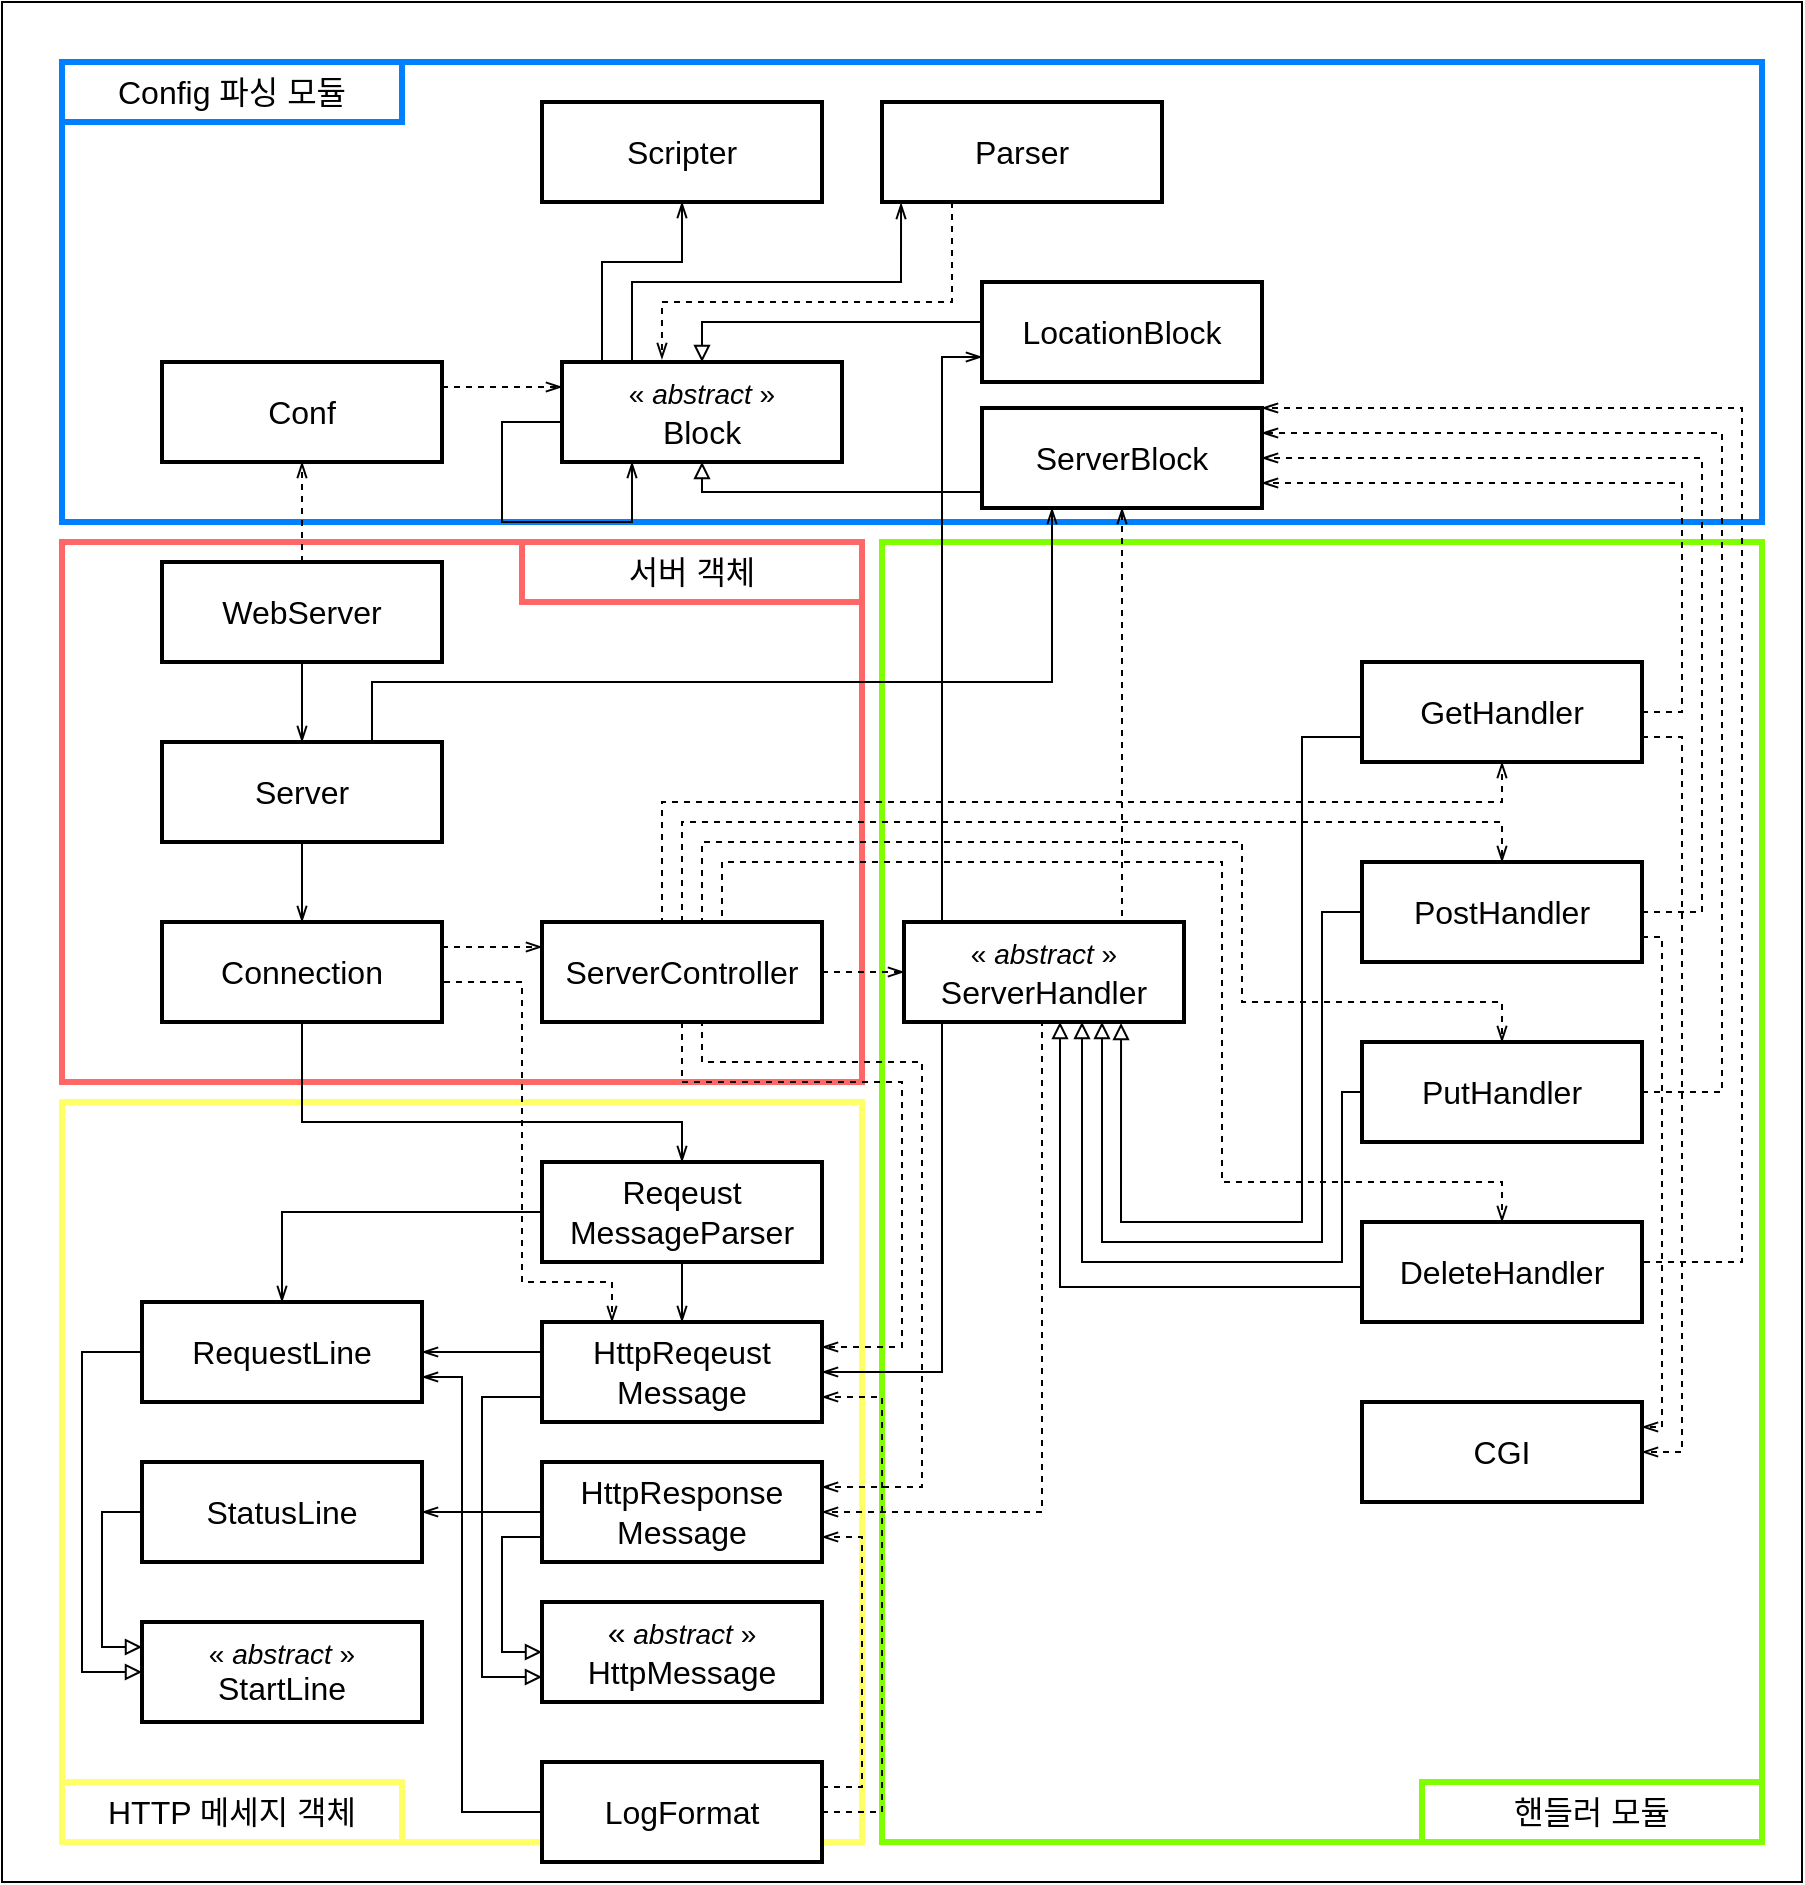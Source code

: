 <mxfile version="21.3.4" type="device" pages="4">
  <diagram id="e2as9ClUT68EDPKNA3-T" name="Server System">
    <mxGraphModel dx="2575" dy="1030" grid="1" gridSize="10" guides="1" tooltips="1" connect="1" arrows="1" fold="1" page="1" pageScale="1" pageWidth="850" pageHeight="1100" math="0" shadow="0">
      <root>
        <mxCell id="0" />
        <mxCell id="1" parent="0" />
        <mxCell id="RoWwDR9fTfVt-Aj3Rb6O-17" value="" style="rounded=0;whiteSpace=wrap;html=1;" parent="1" vertex="1">
          <mxGeometry x="-370" y="30" width="900" height="940" as="geometry" />
        </mxCell>
        <mxCell id="RoWwDR9fTfVt-Aj3Rb6O-10" value="" style="rounded=0;whiteSpace=wrap;html=1;strokeColor=#FF6666;strokeWidth=3;" parent="1" vertex="1">
          <mxGeometry x="-340" y="300" width="400" height="270" as="geometry" />
        </mxCell>
        <mxCell id="RoWwDR9fTfVt-Aj3Rb6O-9" value="" style="rounded=0;whiteSpace=wrap;html=1;strokeColor=#FFFF66;strokeWidth=3;" parent="1" vertex="1">
          <mxGeometry x="-340" y="580" width="400" height="370" as="geometry" />
        </mxCell>
        <mxCell id="RoWwDR9fTfVt-Aj3Rb6O-8" value="" style="rounded=0;whiteSpace=wrap;html=1;strokeColor=#80FF00;strokeWidth=3;" parent="1" vertex="1">
          <mxGeometry x="70" y="300" width="440" height="650" as="geometry" />
        </mxCell>
        <mxCell id="RoWwDR9fTfVt-Aj3Rb6O-6" value="" style="rounded=0;whiteSpace=wrap;html=1;strokeColor=#007FFF;strokeWidth=3;" parent="1" vertex="1">
          <mxGeometry x="-340" y="60" width="850" height="230" as="geometry" />
        </mxCell>
        <mxCell id="prihWgS0CbZSKoyoann2-59" style="edgeStyle=orthogonalEdgeStyle;rounded=0;orthogonalLoop=1;jettySize=auto;html=1;exitX=0.5;exitY=0;exitDx=0;exitDy=0;entryX=0.5;entryY=1;entryDx=0;entryDy=0;dashed=1;endArrow=openThin;endFill=0;" parent="1" source="lW4zWfnwse6MtHqTM9eg-1" target="lW4zWfnwse6MtHqTM9eg-3" edge="1">
          <mxGeometry relative="1" as="geometry">
            <Array as="points" />
          </mxGeometry>
        </mxCell>
        <mxCell id="prihWgS0CbZSKoyoann2-64" style="edgeStyle=orthogonalEdgeStyle;rounded=0;orthogonalLoop=1;jettySize=auto;html=1;exitX=0.5;exitY=1;exitDx=0;exitDy=0;entryX=0.5;entryY=0;entryDx=0;entryDy=0;endArrow=openThin;endFill=0;" parent="1" source="lW4zWfnwse6MtHqTM9eg-1" target="lW4zWfnwse6MtHqTM9eg-2" edge="1">
          <mxGeometry relative="1" as="geometry" />
        </mxCell>
        <mxCell id="lW4zWfnwse6MtHqTM9eg-1" value="WebServer" style="rounded=0;whiteSpace=wrap;html=1;strokeWidth=2;fontSize=16;" parent="1" vertex="1">
          <mxGeometry x="-290" y="310" width="140" height="50" as="geometry" />
        </mxCell>
        <mxCell id="lW4zWfnwse6MtHqTM9eg-19" style="edgeStyle=orthogonalEdgeStyle;rounded=0;orthogonalLoop=1;jettySize=auto;html=1;exitX=0.5;exitY=1;exitDx=0;exitDy=0;entryX=0.5;entryY=0;entryDx=0;entryDy=0;endArrow=openThin;endFill=0;strokeWidth=1;" parent="1" source="lW4zWfnwse6MtHqTM9eg-2" target="lW4zWfnwse6MtHqTM9eg-15" edge="1">
          <mxGeometry relative="1" as="geometry" />
        </mxCell>
        <mxCell id="prihWgS0CbZSKoyoann2-66" style="edgeStyle=orthogonalEdgeStyle;rounded=0;orthogonalLoop=1;jettySize=auto;html=1;exitX=0.75;exitY=0;exitDx=0;exitDy=0;entryX=0.25;entryY=1;entryDx=0;entryDy=0;endArrow=openThin;endFill=0;" parent="1" source="lW4zWfnwse6MtHqTM9eg-2" target="lW4zWfnwse6MtHqTM9eg-4" edge="1">
          <mxGeometry relative="1" as="geometry">
            <Array as="points">
              <mxPoint x="-185" y="370" />
              <mxPoint x="155" y="370" />
            </Array>
          </mxGeometry>
        </mxCell>
        <mxCell id="lW4zWfnwse6MtHqTM9eg-2" value="Server" style="rounded=0;whiteSpace=wrap;html=1;strokeWidth=2;fontSize=16;" parent="1" vertex="1">
          <mxGeometry x="-290" y="400" width="140" height="50" as="geometry" />
        </mxCell>
        <mxCell id="prihWgS0CbZSKoyoann2-102" style="edgeStyle=orthogonalEdgeStyle;rounded=0;orthogonalLoop=1;jettySize=auto;html=1;exitX=1;exitY=0.25;exitDx=0;exitDy=0;entryX=0;entryY=0.25;entryDx=0;entryDy=0;dashed=1;endArrow=openThin;endFill=0;" parent="1" source="lW4zWfnwse6MtHqTM9eg-3" target="lW4zWfnwse6MtHqTM9eg-5" edge="1">
          <mxGeometry relative="1" as="geometry" />
        </mxCell>
        <mxCell id="lW4zWfnwse6MtHqTM9eg-3" value="Conf" style="rounded=0;whiteSpace=wrap;html=1;strokeWidth=2;fontSize=16;" parent="1" vertex="1">
          <mxGeometry x="-290" y="210" width="140" height="50" as="geometry" />
        </mxCell>
        <mxCell id="prihWgS0CbZSKoyoann2-57" style="edgeStyle=orthogonalEdgeStyle;rounded=0;orthogonalLoop=1;jettySize=auto;html=1;exitX=0;exitY=0.5;exitDx=0;exitDy=0;entryX=0.5;entryY=1;entryDx=0;entryDy=0;endArrow=block;endFill=0;" parent="1" source="lW4zWfnwse6MtHqTM9eg-4" target="lW4zWfnwse6MtHqTM9eg-5" edge="1">
          <mxGeometry relative="1" as="geometry">
            <Array as="points">
              <mxPoint x="-20" y="275" />
            </Array>
          </mxGeometry>
        </mxCell>
        <mxCell id="lW4zWfnwse6MtHqTM9eg-4" value="ServerBlock" style="rounded=0;whiteSpace=wrap;html=1;strokeWidth=2;fontSize=16;" parent="1" vertex="1">
          <mxGeometry x="120" y="233" width="140" height="50" as="geometry" />
        </mxCell>
        <mxCell id="prihWgS0CbZSKoyoann2-62" style="edgeStyle=orthogonalEdgeStyle;rounded=0;orthogonalLoop=1;jettySize=auto;html=1;exitX=0;exitY=0;exitDx=0;exitDy=0;entryX=0.5;entryY=1;entryDx=0;entryDy=0;endArrow=openThin;endFill=0;" parent="1" source="lW4zWfnwse6MtHqTM9eg-5" target="lW4zWfnwse6MtHqTM9eg-8" edge="1">
          <mxGeometry relative="1" as="geometry">
            <Array as="points">
              <mxPoint x="-70" y="210" />
              <mxPoint x="-70" y="160" />
              <mxPoint x="-30" y="160" />
            </Array>
          </mxGeometry>
        </mxCell>
        <mxCell id="prihWgS0CbZSKoyoann2-63" style="edgeStyle=orthogonalEdgeStyle;rounded=0;orthogonalLoop=1;jettySize=auto;html=1;exitX=0.25;exitY=0;exitDx=0;exitDy=0;endArrow=openThin;endFill=0;entryX=0.068;entryY=1.01;entryDx=0;entryDy=0;entryPerimeter=0;" parent="1" source="lW4zWfnwse6MtHqTM9eg-5" target="lW4zWfnwse6MtHqTM9eg-6" edge="1">
          <mxGeometry relative="1" as="geometry">
            <mxPoint x="110" y="131" as="targetPoint" />
            <Array as="points">
              <mxPoint x="-55" y="170" />
              <mxPoint x="80" y="170" />
            </Array>
          </mxGeometry>
        </mxCell>
        <mxCell id="lW4zWfnwse6MtHqTM9eg-5" value="&lt;font style=&quot;border-color: var(--border-color); font-size: 14px;&quot;&gt;«&lt;i style=&quot;border-color: var(--border-color);&quot;&gt;&amp;nbsp;abstract&amp;nbsp;&lt;/i&gt;»&lt;/font&gt;&lt;br style=&quot;border-color: var(--border-color); font-size: 12px;&quot;&gt;Block" style="rounded=0;whiteSpace=wrap;html=1;strokeWidth=2;fontSize=16;" parent="1" vertex="1">
          <mxGeometry x="-90" y="210" width="140" height="50" as="geometry" />
        </mxCell>
        <mxCell id="prihWgS0CbZSKoyoann2-79" style="edgeStyle=orthogonalEdgeStyle;rounded=0;orthogonalLoop=1;jettySize=auto;html=1;exitX=0.25;exitY=1;exitDx=0;exitDy=0;entryX=0.357;entryY=-0.03;entryDx=0;entryDy=0;entryPerimeter=0;dashed=1;endArrow=openThin;endFill=0;" parent="1" source="lW4zWfnwse6MtHqTM9eg-6" target="lW4zWfnwse6MtHqTM9eg-5" edge="1">
          <mxGeometry relative="1" as="geometry">
            <Array as="points">
              <mxPoint x="105" y="180" />
              <mxPoint x="-40" y="180" />
            </Array>
          </mxGeometry>
        </mxCell>
        <mxCell id="lW4zWfnwse6MtHqTM9eg-6" value="Parser" style="rounded=0;whiteSpace=wrap;html=1;strokeWidth=2;fontSize=16;" parent="1" vertex="1">
          <mxGeometry x="70" y="80" width="140" height="50" as="geometry" />
        </mxCell>
        <mxCell id="prihWgS0CbZSKoyoann2-58" style="edgeStyle=orthogonalEdgeStyle;rounded=0;orthogonalLoop=1;jettySize=auto;html=1;exitX=0;exitY=0.5;exitDx=0;exitDy=0;entryX=0.5;entryY=0;entryDx=0;entryDy=0;endArrow=block;endFill=0;" parent="1" source="lW4zWfnwse6MtHqTM9eg-7" target="lW4zWfnwse6MtHqTM9eg-5" edge="1">
          <mxGeometry relative="1" as="geometry">
            <Array as="points">
              <mxPoint x="150" y="190" />
              <mxPoint x="20" y="190" />
            </Array>
          </mxGeometry>
        </mxCell>
        <mxCell id="lW4zWfnwse6MtHqTM9eg-7" value="LocationBlock" style="rounded=0;whiteSpace=wrap;html=1;strokeWidth=2;fontSize=16;" parent="1" vertex="1">
          <mxGeometry x="120" y="170" width="140" height="50" as="geometry" />
        </mxCell>
        <mxCell id="lW4zWfnwse6MtHqTM9eg-8" value="Scripter" style="rounded=0;whiteSpace=wrap;html=1;strokeWidth=2;fontSize=16;" parent="1" vertex="1">
          <mxGeometry x="-100" y="80" width="140" height="50" as="geometry" />
        </mxCell>
        <mxCell id="prihWgS0CbZSKoyoann2-32" style="edgeStyle=orthogonalEdgeStyle;rounded=0;orthogonalLoop=1;jettySize=auto;html=1;exitX=0;exitY=0.75;exitDx=0;exitDy=0;entryX=1;entryY=0.5;entryDx=0;entryDy=0;endArrow=openThin;endFill=0;" parent="1" source="lW4zWfnwse6MtHqTM9eg-9" target="lW4zWfnwse6MtHqTM9eg-25" edge="1">
          <mxGeometry relative="1" as="geometry">
            <Array as="points">
              <mxPoint x="100" y="528" />
              <mxPoint x="100" y="715" />
            </Array>
          </mxGeometry>
        </mxCell>
        <mxCell id="prihWgS0CbZSKoyoann2-33" style="edgeStyle=orthogonalEdgeStyle;rounded=0;orthogonalLoop=1;jettySize=auto;html=1;exitX=0.5;exitY=1;exitDx=0;exitDy=0;entryX=1;entryY=0.5;entryDx=0;entryDy=0;dashed=1;endArrow=openThin;endFill=0;" parent="1" source="lW4zWfnwse6MtHqTM9eg-9" target="lW4zWfnwse6MtHqTM9eg-26" edge="1">
          <mxGeometry relative="1" as="geometry">
            <Array as="points">
              <mxPoint x="150" y="540" />
              <mxPoint x="150" y="785" />
            </Array>
          </mxGeometry>
        </mxCell>
        <mxCell id="prihWgS0CbZSKoyoann2-80" style="edgeStyle=orthogonalEdgeStyle;rounded=0;orthogonalLoop=1;jettySize=auto;html=1;exitX=0.5;exitY=0;exitDx=0;exitDy=0;entryX=0.5;entryY=1;entryDx=0;entryDy=0;endArrow=openThin;endFill=0;dashed=1;" parent="1" source="lW4zWfnwse6MtHqTM9eg-9" target="lW4zWfnwse6MtHqTM9eg-4" edge="1">
          <mxGeometry relative="1" as="geometry">
            <Array as="points">
              <mxPoint x="190" y="370" />
              <mxPoint x="190" y="370" />
            </Array>
          </mxGeometry>
        </mxCell>
        <mxCell id="prihWgS0CbZSKoyoann2-81" style="edgeStyle=orthogonalEdgeStyle;rounded=0;orthogonalLoop=1;jettySize=auto;html=1;exitX=0;exitY=0.25;exitDx=0;exitDy=0;entryX=0;entryY=0.75;entryDx=0;entryDy=0;endArrow=openThin;endFill=0;" parent="1" source="lW4zWfnwse6MtHqTM9eg-9" target="lW4zWfnwse6MtHqTM9eg-7" edge="1">
          <mxGeometry relative="1" as="geometry">
            <Array as="points">
              <mxPoint x="100" y="503" />
              <mxPoint x="100" y="208" />
            </Array>
          </mxGeometry>
        </mxCell>
        <mxCell id="lW4zWfnwse6MtHqTM9eg-9" value="&lt;font style=&quot;border-color: var(--border-color); font-size: 14px;&quot;&gt;«&lt;i style=&quot;border-color: var(--border-color);&quot;&gt;&amp;nbsp;abstract&amp;nbsp;&lt;/i&gt;»&lt;/font&gt;&lt;br style=&quot;border-color: var(--border-color); font-size: 12px;&quot;&gt;&lt;font style=&quot;border-color: var(--border-color);&quot;&gt;ServerHandler&lt;/font&gt;" style="rounded=0;whiteSpace=wrap;html=1;strokeWidth=2;fontSize=16;" parent="1" vertex="1">
          <mxGeometry x="81" y="490" width="140" height="50" as="geometry" />
        </mxCell>
        <mxCell id="prihWgS0CbZSKoyoann2-74" style="edgeStyle=orthogonalEdgeStyle;rounded=0;orthogonalLoop=1;jettySize=auto;html=1;exitX=1;exitY=0.5;exitDx=0;exitDy=0;entryX=1;entryY=0.75;entryDx=0;entryDy=0;dashed=1;endArrow=openThin;endFill=0;" parent="1" source="lW4zWfnwse6MtHqTM9eg-10" target="lW4zWfnwse6MtHqTM9eg-4" edge="1">
          <mxGeometry relative="1" as="geometry">
            <mxPoint x="370" y="340" as="targetPoint" />
            <Array as="points">
              <mxPoint x="470" y="385" />
              <mxPoint x="470" y="271" />
            </Array>
          </mxGeometry>
        </mxCell>
        <mxCell id="prihWgS0CbZSKoyoann2-83" style="edgeStyle=orthogonalEdgeStyle;rounded=0;orthogonalLoop=1;jettySize=auto;html=1;exitX=0;exitY=0.75;exitDx=0;exitDy=0;entryX=0.618;entryY=1.01;entryDx=0;entryDy=0;endArrow=block;endFill=0;entryPerimeter=0;" parent="1" source="lW4zWfnwse6MtHqTM9eg-10" edge="1">
          <mxGeometry relative="1" as="geometry">
            <mxPoint x="293" y="385" as="sourcePoint" />
            <mxPoint x="189.52" y="540.5" as="targetPoint" />
            <Array as="points">
              <mxPoint x="280" y="398" />
              <mxPoint x="280" y="640" />
              <mxPoint x="190" y="640" />
            </Array>
          </mxGeometry>
        </mxCell>
        <mxCell id="prihWgS0CbZSKoyoann2-106" style="edgeStyle=orthogonalEdgeStyle;rounded=0;orthogonalLoop=1;jettySize=auto;html=1;exitX=1;exitY=0.75;exitDx=0;exitDy=0;entryX=1;entryY=0.5;entryDx=0;entryDy=0;dashed=1;endArrow=openThin;endFill=0;" parent="1" source="lW4zWfnwse6MtHqTM9eg-10" target="prihWgS0CbZSKoyoann2-103" edge="1">
          <mxGeometry relative="1" as="geometry" />
        </mxCell>
        <mxCell id="lW4zWfnwse6MtHqTM9eg-10" value="GetHandler" style="rounded=0;whiteSpace=wrap;html=1;strokeWidth=2;fontSize=16;" parent="1" vertex="1">
          <mxGeometry x="310" y="360" width="140" height="50" as="geometry" />
        </mxCell>
        <mxCell id="prihWgS0CbZSKoyoann2-75" style="edgeStyle=orthogonalEdgeStyle;rounded=0;orthogonalLoop=1;jettySize=auto;html=1;exitX=1;exitY=0.5;exitDx=0;exitDy=0;entryX=1;entryY=0.5;entryDx=0;entryDy=0;dashed=1;endArrow=openThin;endFill=0;" parent="1" source="lW4zWfnwse6MtHqTM9eg-11" target="lW4zWfnwse6MtHqTM9eg-4" edge="1">
          <mxGeometry relative="1" as="geometry">
            <mxPoint x="340" y="340" as="targetPoint" />
            <Array as="points">
              <mxPoint x="480" y="485" />
              <mxPoint x="480" y="258" />
            </Array>
          </mxGeometry>
        </mxCell>
        <mxCell id="prihWgS0CbZSKoyoann2-84" style="edgeStyle=orthogonalEdgeStyle;rounded=0;orthogonalLoop=1;jettySize=auto;html=1;exitX=0;exitY=0.5;exitDx=0;exitDy=0;entryX=0.5;entryY=1;entryDx=0;entryDy=0;endArrow=block;endFill=0;" parent="1" source="lW4zWfnwse6MtHqTM9eg-11" edge="1">
          <mxGeometry relative="1" as="geometry">
            <mxPoint x="300" y="485" as="sourcePoint" />
            <mxPoint x="180" y="540" as="targetPoint" />
            <Array as="points">
              <mxPoint x="290" y="485" />
              <mxPoint x="290" y="650" />
              <mxPoint x="180" y="650" />
            </Array>
          </mxGeometry>
        </mxCell>
        <mxCell id="prihWgS0CbZSKoyoann2-104" style="edgeStyle=orthogonalEdgeStyle;rounded=0;orthogonalLoop=1;jettySize=auto;html=1;exitX=1;exitY=0.75;exitDx=0;exitDy=0;entryX=1;entryY=0.25;entryDx=0;entryDy=0;dashed=1;endArrow=openThin;endFill=0;" parent="1" source="lW4zWfnwse6MtHqTM9eg-11" target="prihWgS0CbZSKoyoann2-103" edge="1">
          <mxGeometry relative="1" as="geometry">
            <Array as="points">
              <mxPoint x="460" y="498" />
              <mxPoint x="460" y="743" />
            </Array>
          </mxGeometry>
        </mxCell>
        <mxCell id="lW4zWfnwse6MtHqTM9eg-11" value="PostHandler" style="rounded=0;whiteSpace=wrap;html=1;strokeWidth=2;fontSize=16;" parent="1" vertex="1">
          <mxGeometry x="310" y="460" width="140" height="50" as="geometry" />
        </mxCell>
        <mxCell id="prihWgS0CbZSKoyoann2-76" style="edgeStyle=orthogonalEdgeStyle;rounded=0;orthogonalLoop=1;jettySize=auto;html=1;exitX=1;exitY=0.5;exitDx=0;exitDy=0;entryX=1;entryY=0.25;entryDx=0;entryDy=0;dashed=1;endArrow=openThin;endFill=0;" parent="1" source="lW4zWfnwse6MtHqTM9eg-12" target="lW4zWfnwse6MtHqTM9eg-4" edge="1">
          <mxGeometry relative="1" as="geometry">
            <Array as="points">
              <mxPoint x="490" y="575" />
              <mxPoint x="490" y="246" />
            </Array>
          </mxGeometry>
        </mxCell>
        <mxCell id="prihWgS0CbZSKoyoann2-85" style="edgeStyle=orthogonalEdgeStyle;rounded=0;orthogonalLoop=1;jettySize=auto;html=1;exitX=0;exitY=0.5;exitDx=0;exitDy=0;endArrow=block;endFill=0;" parent="1" source="lW4zWfnwse6MtHqTM9eg-12" edge="1">
          <mxGeometry relative="1" as="geometry">
            <mxPoint x="170" y="540" as="targetPoint" />
            <Array as="points">
              <mxPoint x="300" y="575" />
              <mxPoint x="300" y="660" />
              <mxPoint x="170" y="660" />
            </Array>
          </mxGeometry>
        </mxCell>
        <mxCell id="lW4zWfnwse6MtHqTM9eg-12" value="PutHandler" style="rounded=0;whiteSpace=wrap;html=1;strokeWidth=2;fontSize=16;" parent="1" vertex="1">
          <mxGeometry x="310" y="550" width="140" height="50" as="geometry" />
        </mxCell>
        <mxCell id="prihWgS0CbZSKoyoann2-77" style="edgeStyle=orthogonalEdgeStyle;rounded=0;orthogonalLoop=1;jettySize=auto;html=1;exitX=1;exitY=0.5;exitDx=0;exitDy=0;entryX=1;entryY=0;entryDx=0;entryDy=0;dashed=1;endArrow=openThin;endFill=0;" parent="1" source="lW4zWfnwse6MtHqTM9eg-13" target="lW4zWfnwse6MtHqTM9eg-4" edge="1">
          <mxGeometry relative="1" as="geometry">
            <Array as="points">
              <mxPoint x="450" y="660" />
              <mxPoint x="500" y="660" />
              <mxPoint x="500" y="233" />
            </Array>
          </mxGeometry>
        </mxCell>
        <mxCell id="prihWgS0CbZSKoyoann2-86" style="edgeStyle=orthogonalEdgeStyle;rounded=0;orthogonalLoop=1;jettySize=auto;html=1;exitX=0;exitY=0.75;exitDx=0;exitDy=0;entryX=0.25;entryY=1;entryDx=0;entryDy=0;endArrow=block;endFill=0;" parent="1" edge="1">
          <mxGeometry relative="1" as="geometry">
            <mxPoint x="314" y="672.5" as="sourcePoint" />
            <mxPoint x="159" y="540" as="targetPoint" />
            <Array as="points">
              <mxPoint x="159" y="673" />
            </Array>
          </mxGeometry>
        </mxCell>
        <mxCell id="lW4zWfnwse6MtHqTM9eg-13" value="DeleteHandler" style="rounded=0;whiteSpace=wrap;html=1;strokeWidth=2;fontSize=16;" parent="1" vertex="1">
          <mxGeometry x="310" y="640" width="140" height="50" as="geometry" />
        </mxCell>
        <mxCell id="prihWgS0CbZSKoyoann2-18" style="edgeStyle=orthogonalEdgeStyle;rounded=0;orthogonalLoop=1;jettySize=auto;html=1;exitX=0.5;exitY=1;exitDx=0;exitDy=0;entryX=1;entryY=0.25;entryDx=0;entryDy=0;dashed=1;endArrow=openThin;endFill=0;" parent="1" source="lW4zWfnwse6MtHqTM9eg-14" target="lW4zWfnwse6MtHqTM9eg-25" edge="1">
          <mxGeometry relative="1" as="geometry">
            <Array as="points">
              <mxPoint x="-30" y="570" />
              <mxPoint x="80" y="570" />
              <mxPoint x="80" y="703" />
            </Array>
          </mxGeometry>
        </mxCell>
        <mxCell id="prihWgS0CbZSKoyoann2-19" style="edgeStyle=orthogonalEdgeStyle;rounded=0;orthogonalLoop=1;jettySize=auto;html=1;exitX=0.75;exitY=1;exitDx=0;exitDy=0;entryX=1;entryY=0.25;entryDx=0;entryDy=0;dashed=1;endArrow=openThin;endFill=0;" parent="1" source="lW4zWfnwse6MtHqTM9eg-14" target="lW4zWfnwse6MtHqTM9eg-26" edge="1">
          <mxGeometry relative="1" as="geometry">
            <Array as="points">
              <mxPoint x="-20" y="540" />
              <mxPoint x="-20" y="560" />
              <mxPoint x="90" y="560" />
              <mxPoint x="90" y="773" />
            </Array>
          </mxGeometry>
        </mxCell>
        <mxCell id="prihWgS0CbZSKoyoann2-20" style="edgeStyle=orthogonalEdgeStyle;rounded=0;orthogonalLoop=1;jettySize=auto;html=1;exitX=1;exitY=0.5;exitDx=0;exitDy=0;entryX=0;entryY=0.5;entryDx=0;entryDy=0;dashed=1;endArrow=openThin;endFill=0;" parent="1" source="lW4zWfnwse6MtHqTM9eg-14" target="lW4zWfnwse6MtHqTM9eg-9" edge="1">
          <mxGeometry relative="1" as="geometry" />
        </mxCell>
        <mxCell id="prihWgS0CbZSKoyoann2-95" style="edgeStyle=orthogonalEdgeStyle;rounded=0;orthogonalLoop=1;jettySize=auto;html=1;exitX=0.25;exitY=0;exitDx=0;exitDy=0;entryX=0.5;entryY=1;entryDx=0;entryDy=0;dashed=1;endArrow=openThin;endFill=0;" parent="1" source="lW4zWfnwse6MtHqTM9eg-14" target="lW4zWfnwse6MtHqTM9eg-10" edge="1">
          <mxGeometry relative="1" as="geometry">
            <Array as="points">
              <mxPoint x="-40" y="490" />
              <mxPoint x="-40" y="430" />
              <mxPoint x="380" y="430" />
            </Array>
          </mxGeometry>
        </mxCell>
        <mxCell id="prihWgS0CbZSKoyoann2-96" style="edgeStyle=orthogonalEdgeStyle;rounded=0;orthogonalLoop=1;jettySize=auto;html=1;exitX=0.5;exitY=0;exitDx=0;exitDy=0;entryX=0.5;entryY=0;entryDx=0;entryDy=0;dashed=1;endArrow=openThin;endFill=0;" parent="1" source="lW4zWfnwse6MtHqTM9eg-14" target="lW4zWfnwse6MtHqTM9eg-11" edge="1">
          <mxGeometry relative="1" as="geometry">
            <Array as="points">
              <mxPoint x="-30" y="490" />
              <mxPoint x="-30" y="440" />
              <mxPoint x="380" y="440" />
            </Array>
          </mxGeometry>
        </mxCell>
        <mxCell id="prihWgS0CbZSKoyoann2-97" style="edgeStyle=orthogonalEdgeStyle;rounded=0;orthogonalLoop=1;jettySize=auto;html=1;exitX=0.75;exitY=0;exitDx=0;exitDy=0;dashed=1;endArrow=openThin;endFill=0;" parent="1" source="lW4zWfnwse6MtHqTM9eg-14" target="lW4zWfnwse6MtHqTM9eg-12" edge="1">
          <mxGeometry relative="1" as="geometry">
            <Array as="points">
              <mxPoint x="-20" y="490" />
              <mxPoint x="-20" y="450" />
              <mxPoint x="250" y="450" />
              <mxPoint x="250" y="530" />
              <mxPoint x="380" y="530" />
            </Array>
          </mxGeometry>
        </mxCell>
        <mxCell id="prihWgS0CbZSKoyoann2-98" style="edgeStyle=orthogonalEdgeStyle;rounded=0;orthogonalLoop=1;jettySize=auto;html=1;exitX=0.75;exitY=0;exitDx=0;exitDy=0;dashed=1;endArrow=openThin;endFill=0;" parent="1" source="lW4zWfnwse6MtHqTM9eg-14" target="lW4zWfnwse6MtHqTM9eg-13" edge="1">
          <mxGeometry relative="1" as="geometry">
            <Array as="points">
              <mxPoint x="-10" y="490" />
              <mxPoint x="-10" y="460" />
              <mxPoint x="240" y="460" />
              <mxPoint x="240" y="620" />
              <mxPoint x="380" y="620" />
            </Array>
          </mxGeometry>
        </mxCell>
        <mxCell id="lW4zWfnwse6MtHqTM9eg-14" value="ServerController" style="rounded=0;whiteSpace=wrap;html=1;strokeWidth=2;fontSize=16;" parent="1" vertex="1">
          <mxGeometry x="-100" y="490" width="140" height="50" as="geometry" />
        </mxCell>
        <mxCell id="prihWgS0CbZSKoyoann2-13" style="edgeStyle=orthogonalEdgeStyle;rounded=0;orthogonalLoop=1;jettySize=auto;html=1;exitX=1;exitY=0.25;exitDx=0;exitDy=0;entryX=0;entryY=0.25;entryDx=0;entryDy=0;dashed=1;endArrow=openThin;endFill=0;" parent="1" source="lW4zWfnwse6MtHqTM9eg-15" target="lW4zWfnwse6MtHqTM9eg-14" edge="1">
          <mxGeometry relative="1" as="geometry" />
        </mxCell>
        <mxCell id="prihWgS0CbZSKoyoann2-17" style="edgeStyle=orthogonalEdgeStyle;rounded=0;orthogonalLoop=1;jettySize=auto;html=1;exitX=1;exitY=0.5;exitDx=0;exitDy=0;entryX=0.25;entryY=0;entryDx=0;entryDy=0;dashed=1;endArrow=openThin;endFill=0;" parent="1" source="lW4zWfnwse6MtHqTM9eg-15" target="lW4zWfnwse6MtHqTM9eg-25" edge="1">
          <mxGeometry relative="1" as="geometry">
            <Array as="points">
              <mxPoint x="-150" y="520" />
              <mxPoint x="-110" y="520" />
              <mxPoint x="-110" y="670" />
              <mxPoint x="-65" y="670" />
            </Array>
          </mxGeometry>
        </mxCell>
        <mxCell id="prihWgS0CbZSKoyoann2-78" style="edgeStyle=orthogonalEdgeStyle;rounded=0;orthogonalLoop=1;jettySize=auto;html=1;exitX=0.5;exitY=1;exitDx=0;exitDy=0;endArrow=openThin;endFill=0;" parent="1" source="lW4zWfnwse6MtHqTM9eg-15" edge="1">
          <mxGeometry relative="1" as="geometry">
            <mxPoint x="-30" y="610" as="targetPoint" />
            <Array as="points">
              <mxPoint x="-220" y="590" />
              <mxPoint x="-30" y="590" />
            </Array>
          </mxGeometry>
        </mxCell>
        <mxCell id="lW4zWfnwse6MtHqTM9eg-15" value="Connection" style="rounded=0;whiteSpace=wrap;html=1;strokeWidth=2;fontSize=16;" parent="1" vertex="1">
          <mxGeometry x="-290" y="490" width="140" height="50" as="geometry" />
        </mxCell>
        <mxCell id="lW4zWfnwse6MtHqTM9eg-21" value="«&lt;i style=&quot;border-color: var(--border-color); font-size: 14px;&quot;&gt;&amp;nbsp;abstract&amp;nbsp;&lt;/i&gt;&lt;span style=&quot;font-size: 14px;&quot;&gt;»&lt;/span&gt;&lt;br&gt;HttpMessage" style="rounded=0;whiteSpace=wrap;html=1;strokeWidth=2;fontSize=16;" parent="1" vertex="1">
          <mxGeometry x="-100" y="830" width="140" height="50" as="geometry" />
        </mxCell>
        <mxCell id="prihWgS0CbZSKoyoann2-8" style="edgeStyle=orthogonalEdgeStyle;rounded=0;orthogonalLoop=1;jettySize=auto;html=1;exitX=0;exitY=0.5;exitDx=0;exitDy=0;entryX=0;entryY=0.5;entryDx=0;entryDy=0;endArrow=block;endFill=0;" parent="1" source="lW4zWfnwse6MtHqTM9eg-22" target="lW4zWfnwse6MtHqTM9eg-27" edge="1">
          <mxGeometry relative="1" as="geometry">
            <Array as="points">
              <mxPoint x="-330" y="705" />
              <mxPoint x="-330" y="865" />
            </Array>
          </mxGeometry>
        </mxCell>
        <mxCell id="lW4zWfnwse6MtHqTM9eg-22" value="RequestLine" style="rounded=0;whiteSpace=wrap;html=1;strokeWidth=2;fontSize=16;" parent="1" vertex="1">
          <mxGeometry x="-300" y="680" width="140" height="50" as="geometry" />
        </mxCell>
        <mxCell id="prihWgS0CbZSKoyoann2-10" style="edgeStyle=orthogonalEdgeStyle;rounded=0;orthogonalLoop=1;jettySize=auto;html=1;entryX=0;entryY=0.25;entryDx=0;entryDy=0;endArrow=block;endFill=0;exitX=0;exitY=0.5;exitDx=0;exitDy=0;" parent="1" source="lW4zWfnwse6MtHqTM9eg-24" target="lW4zWfnwse6MtHqTM9eg-27" edge="1">
          <mxGeometry relative="1" as="geometry">
            <mxPoint x="-330" y="785" as="sourcePoint" />
            <Array as="points">
              <mxPoint x="-320" y="785" />
              <mxPoint x="-320" y="853" />
            </Array>
          </mxGeometry>
        </mxCell>
        <mxCell id="lW4zWfnwse6MtHqTM9eg-24" value="StatusLine" style="rounded=0;whiteSpace=wrap;html=1;strokeWidth=2;fontSize=16;" parent="1" vertex="1">
          <mxGeometry x="-300" y="760" width="140" height="50" as="geometry" />
        </mxCell>
        <mxCell id="lW4zWfnwse6MtHqTM9eg-31" style="edgeStyle=orthogonalEdgeStyle;rounded=0;orthogonalLoop=1;jettySize=auto;html=1;exitX=0;exitY=0.5;exitDx=0;exitDy=0;endArrow=openThin;endFill=0;entryX=1;entryY=0.5;entryDx=0;entryDy=0;" parent="1" source="lW4zWfnwse6MtHqTM9eg-25" target="lW4zWfnwse6MtHqTM9eg-22" edge="1">
          <mxGeometry relative="1" as="geometry">
            <mxPoint x="-160" y="710" as="targetPoint" />
            <Array as="points">
              <mxPoint x="-100" y="705" />
            </Array>
          </mxGeometry>
        </mxCell>
        <mxCell id="prihWgS0CbZSKoyoann2-16" style="edgeStyle=orthogonalEdgeStyle;rounded=0;orthogonalLoop=1;jettySize=auto;html=1;exitX=0;exitY=0.75;exitDx=0;exitDy=0;entryX=0;entryY=0.75;entryDx=0;entryDy=0;endArrow=block;endFill=0;" parent="1" source="lW4zWfnwse6MtHqTM9eg-25" target="lW4zWfnwse6MtHqTM9eg-21" edge="1">
          <mxGeometry relative="1" as="geometry">
            <Array as="points">
              <mxPoint x="-130" y="728" />
              <mxPoint x="-130" y="868" />
            </Array>
          </mxGeometry>
        </mxCell>
        <mxCell id="lW4zWfnwse6MtHqTM9eg-25" value="HttpReqeust&lt;br&gt;Message" style="rounded=0;whiteSpace=wrap;html=1;strokeWidth=2;fontSize=16;" parent="1" vertex="1">
          <mxGeometry x="-100" y="690" width="140" height="50" as="geometry" />
        </mxCell>
        <mxCell id="lW4zWfnwse6MtHqTM9eg-32" style="edgeStyle=orthogonalEdgeStyle;rounded=0;orthogonalLoop=1;jettySize=auto;html=1;exitX=0;exitY=0.5;exitDx=0;exitDy=0;entryX=1;entryY=0.5;entryDx=0;entryDy=0;endArrow=openThin;endFill=0;" parent="1" source="lW4zWfnwse6MtHqTM9eg-26" target="lW4zWfnwse6MtHqTM9eg-24" edge="1">
          <mxGeometry relative="1" as="geometry" />
        </mxCell>
        <mxCell id="prihWgS0CbZSKoyoann2-65" style="edgeStyle=orthogonalEdgeStyle;rounded=0;orthogonalLoop=1;jettySize=auto;html=1;exitX=0;exitY=0.75;exitDx=0;exitDy=0;entryX=0;entryY=0.5;entryDx=0;entryDy=0;endArrow=block;endFill=0;" parent="1" source="lW4zWfnwse6MtHqTM9eg-26" target="lW4zWfnwse6MtHqTM9eg-21" edge="1">
          <mxGeometry relative="1" as="geometry">
            <Array as="points">
              <mxPoint x="-120" y="798" />
              <mxPoint x="-120" y="855" />
            </Array>
          </mxGeometry>
        </mxCell>
        <mxCell id="lW4zWfnwse6MtHqTM9eg-26" value="HttpResponse&lt;br&gt;Message" style="rounded=0;whiteSpace=wrap;html=1;strokeWidth=2;fontSize=16;" parent="1" vertex="1">
          <mxGeometry x="-100" y="760" width="140" height="50" as="geometry" />
        </mxCell>
        <mxCell id="lW4zWfnwse6MtHqTM9eg-27" value="&lt;font style=&quot;font-size: 14px;&quot;&gt;«&lt;i style=&quot;border-color: var(--border-color);&quot;&gt;&amp;nbsp;abstract&amp;nbsp;&lt;/i&gt;»&lt;/font&gt;&lt;br&gt;&lt;font style=&quot;font-size: 16px;&quot;&gt;StartLine&lt;/font&gt;" style="html=1;whiteSpace=wrap;strokeWidth=2;" parent="1" vertex="1">
          <mxGeometry x="-300" y="840" width="140" height="50" as="geometry" />
        </mxCell>
        <mxCell id="prihWgS0CbZSKoyoann2-68" style="edgeStyle=orthogonalEdgeStyle;rounded=0;orthogonalLoop=1;jettySize=auto;html=1;exitX=0;exitY=0.75;exitDx=0;exitDy=0;entryX=0.25;entryY=1;entryDx=0;entryDy=0;endArrow=openThin;endFill=0;" parent="1" source="lW4zWfnwse6MtHqTM9eg-5" target="lW4zWfnwse6MtHqTM9eg-5" edge="1">
          <mxGeometry relative="1" as="geometry">
            <Array as="points">
              <mxPoint x="-90" y="240" />
              <mxPoint x="-120" y="240" />
              <mxPoint x="-120" y="290" />
              <mxPoint x="-55" y="290" />
            </Array>
          </mxGeometry>
        </mxCell>
        <mxCell id="prihWgS0CbZSKoyoann2-100" style="edgeStyle=orthogonalEdgeStyle;rounded=0;orthogonalLoop=1;jettySize=auto;html=1;exitX=0.5;exitY=1;exitDx=0;exitDy=0;entryX=0.5;entryY=0;entryDx=0;entryDy=0;endArrow=openThin;endFill=0;" parent="1" source="prihWgS0CbZSKoyoann2-99" target="lW4zWfnwse6MtHqTM9eg-25" edge="1">
          <mxGeometry relative="1" as="geometry" />
        </mxCell>
        <mxCell id="prihWgS0CbZSKoyoann2-101" style="edgeStyle=orthogonalEdgeStyle;rounded=0;orthogonalLoop=1;jettySize=auto;html=1;exitX=0;exitY=0.5;exitDx=0;exitDy=0;entryX=0.5;entryY=0;entryDx=0;entryDy=0;endArrow=openThin;endFill=0;" parent="1" source="prihWgS0CbZSKoyoann2-99" target="lW4zWfnwse6MtHqTM9eg-22" edge="1">
          <mxGeometry relative="1" as="geometry">
            <Array as="points">
              <mxPoint x="-230" y="635" />
            </Array>
          </mxGeometry>
        </mxCell>
        <mxCell id="prihWgS0CbZSKoyoann2-99" value="Reqeust&lt;br&gt;MessageParser" style="rounded=0;whiteSpace=wrap;html=1;strokeWidth=2;fontSize=16;" parent="1" vertex="1">
          <mxGeometry x="-100" y="610" width="140" height="50" as="geometry" />
        </mxCell>
        <mxCell id="prihWgS0CbZSKoyoann2-103" value="CGI" style="rounded=0;whiteSpace=wrap;html=1;strokeWidth=2;fontSize=16;" parent="1" vertex="1">
          <mxGeometry x="310" y="730" width="140" height="50" as="geometry" />
        </mxCell>
        <mxCell id="RoWwDR9fTfVt-Aj3Rb6O-2" style="edgeStyle=orthogonalEdgeStyle;rounded=0;orthogonalLoop=1;jettySize=auto;html=1;exitX=1;exitY=0.25;exitDx=0;exitDy=0;entryX=1;entryY=0.75;entryDx=0;entryDy=0;dashed=1;endArrow=openThin;endFill=0;" parent="1" source="RoWwDR9fTfVt-Aj3Rb6O-1" target="lW4zWfnwse6MtHqTM9eg-26" edge="1">
          <mxGeometry relative="1" as="geometry" />
        </mxCell>
        <mxCell id="RoWwDR9fTfVt-Aj3Rb6O-3" style="edgeStyle=orthogonalEdgeStyle;rounded=0;orthogonalLoop=1;jettySize=auto;html=1;exitX=1;exitY=0.5;exitDx=0;exitDy=0;entryX=1;entryY=0.75;entryDx=0;entryDy=0;endArrow=openThin;endFill=0;dashed=1;" parent="1" source="RoWwDR9fTfVt-Aj3Rb6O-1" target="lW4zWfnwse6MtHqTM9eg-25" edge="1">
          <mxGeometry relative="1" as="geometry">
            <Array as="points">
              <mxPoint x="70" y="935" />
              <mxPoint x="70" y="728" />
            </Array>
          </mxGeometry>
        </mxCell>
        <mxCell id="RoWwDR9fTfVt-Aj3Rb6O-5" style="edgeStyle=orthogonalEdgeStyle;rounded=0;orthogonalLoop=1;jettySize=auto;html=1;exitX=0;exitY=0.5;exitDx=0;exitDy=0;entryX=1;entryY=0.75;entryDx=0;entryDy=0;endArrow=openThin;endFill=0;" parent="1" source="RoWwDR9fTfVt-Aj3Rb6O-1" target="lW4zWfnwse6MtHqTM9eg-22" edge="1">
          <mxGeometry relative="1" as="geometry">
            <Array as="points">
              <mxPoint x="-140" y="935" />
              <mxPoint x="-140" y="718" />
            </Array>
          </mxGeometry>
        </mxCell>
        <mxCell id="RoWwDR9fTfVt-Aj3Rb6O-1" value="LogFormat" style="rounded=0;whiteSpace=wrap;html=1;strokeWidth=2;fontSize=16;" parent="1" vertex="1">
          <mxGeometry x="-100" y="910" width="140" height="50" as="geometry" />
        </mxCell>
        <mxCell id="RoWwDR9fTfVt-Aj3Rb6O-7" style="edgeStyle=orthogonalEdgeStyle;rounded=0;orthogonalLoop=1;jettySize=auto;html=1;exitX=0.5;exitY=1;exitDx=0;exitDy=0;" parent="1" source="RoWwDR9fTfVt-Aj3Rb6O-6" target="RoWwDR9fTfVt-Aj3Rb6O-6" edge="1">
          <mxGeometry relative="1" as="geometry" />
        </mxCell>
        <mxCell id="RoWwDR9fTfVt-Aj3Rb6O-12" value="&lt;font style=&quot;font-size: 16px;&quot;&gt;Config 파싱 모듈&lt;/font&gt;" style="rounded=0;whiteSpace=wrap;html=1;strokeColor=#007FFF;strokeWidth=3;" parent="1" vertex="1">
          <mxGeometry x="-340" y="60" width="170" height="30" as="geometry" />
        </mxCell>
        <mxCell id="RoWwDR9fTfVt-Aj3Rb6O-13" value="&lt;span style=&quot;font-size: 16px;&quot;&gt;서버 객체&lt;/span&gt;" style="rounded=0;whiteSpace=wrap;html=1;strokeColor=#FF6666;strokeWidth=3;" parent="1" vertex="1">
          <mxGeometry x="-110" y="300" width="170" height="30" as="geometry" />
        </mxCell>
        <mxCell id="RoWwDR9fTfVt-Aj3Rb6O-15" value="&lt;span style=&quot;font-size: 16px;&quot;&gt;핸들러 모듈&lt;/span&gt;" style="rounded=0;whiteSpace=wrap;html=1;strokeColor=#80FF00;strokeWidth=3;" parent="1" vertex="1">
          <mxGeometry x="340" y="920" width="170" height="30" as="geometry" />
        </mxCell>
        <mxCell id="RoWwDR9fTfVt-Aj3Rb6O-16" value="&lt;span style=&quot;font-size: 16px;&quot;&gt;HTTP 메세지 객체&lt;/span&gt;" style="rounded=0;whiteSpace=wrap;html=1;strokeColor=#FFFF66;strokeWidth=3;" parent="1" vertex="1">
          <mxGeometry x="-340" y="920" width="170" height="30" as="geometry" />
        </mxCell>
      </root>
    </mxGraphModel>
  </diagram>
  <diagram name="HttpMessage" id="Tax9KPaGErUK4EStt1UW">
    <mxGraphModel dx="763" dy="1188" grid="1" gridSize="10" guides="1" tooltips="1" connect="1" arrows="1" fold="1" page="1" pageScale="1" pageWidth="850" pageHeight="1100" math="0" shadow="0">
      <root>
        <mxCell id="0" />
        <mxCell id="1" parent="0" />
        <mxCell id="2kFeyrfCuIeS575XIXGa-1" value="&lt;p style=&quot;margin:0px;margin-top:4px;text-align:center;&quot;&gt;&lt;i&gt;&amp;lt;&amp;lt; abstract&amp;gt;&amp;gt;&lt;/i&gt;&lt;br&gt;&lt;b&gt;StartLine&lt;/b&gt;&lt;/p&gt;&lt;hr size=&quot;1&quot;&gt;&lt;p style=&quot;margin:0px;margin-left:4px;&quot;&gt;# http_version : string&lt;br&gt;&lt;/p&gt;&lt;hr size=&quot;1&quot;&gt;&lt;p style=&quot;margin:0px;margin-left:4px;&quot;&gt;+ isVaild() : bool&lt;/p&gt;&lt;p style=&quot;margin:0px;margin-left:4px;&quot;&gt;+ getString() : string&lt;/p&gt;" style="verticalAlign=top;align=left;overflow=fill;fontSize=12;fontFamily=Helvetica;html=1;whiteSpace=wrap;" parent="1" vertex="1">
          <mxGeometry x="242.5" y="110" width="175" height="110" as="geometry" />
        </mxCell>
        <mxCell id="2kFeyrfCuIeS575XIXGa-6" style="edgeStyle=orthogonalEdgeStyle;rounded=0;orthogonalLoop=1;jettySize=auto;html=1;exitX=0.5;exitY=0;exitDx=0;exitDy=0;entryX=0.25;entryY=1;entryDx=0;entryDy=0;endArrow=block;endFill=0;" parent="1" source="2kFeyrfCuIeS575XIXGa-2" target="2kFeyrfCuIeS575XIXGa-1" edge="1">
          <mxGeometry relative="1" as="geometry" />
        </mxCell>
        <mxCell id="2kFeyrfCuIeS575XIXGa-2" value="&lt;p style=&quot;margin:0px;margin-top:4px;text-align:center;&quot;&gt;&lt;b&gt;RequestLine&lt;/b&gt;&lt;/p&gt;&lt;hr size=&quot;1&quot;&gt;&lt;p style=&quot;margin:0px;margin-left:4px;&quot;&gt;# http_method : enum&lt;/p&gt;&lt;p style=&quot;margin:0px;margin-left:4px;&quot;&gt;# request_target : string&lt;/p&gt;&lt;hr size=&quot;1&quot;&gt;&lt;p style=&quot;border-color: var(--border-color); margin: 0px 0px 0px 4px;&quot;&gt;+ isVaild() : bool&lt;/p&gt;&lt;p style=&quot;border-color: var(--border-color); margin: 0px 0px 0px 4px;&quot;&gt;+ getString() : string&lt;/p&gt;" style="verticalAlign=top;align=left;overflow=fill;fontSize=12;fontFamily=Helvetica;html=1;whiteSpace=wrap;" parent="1" vertex="1">
          <mxGeometry x="95" y="280" width="190" height="110" as="geometry" />
        </mxCell>
        <mxCell id="2kFeyrfCuIeS575XIXGa-7" style="edgeStyle=orthogonalEdgeStyle;rounded=0;orthogonalLoop=1;jettySize=auto;html=1;exitX=0.5;exitY=0;exitDx=0;exitDy=0;entryX=0.75;entryY=1;entryDx=0;entryDy=0;endArrow=block;endFill=0;" parent="1" source="2kFeyrfCuIeS575XIXGa-3" target="2kFeyrfCuIeS575XIXGa-1" edge="1">
          <mxGeometry relative="1" as="geometry" />
        </mxCell>
        <mxCell id="2kFeyrfCuIeS575XIXGa-3" value="&lt;p style=&quot;margin:0px;margin-top:4px;text-align:center;&quot;&gt;&lt;b&gt;StatusLine&lt;/b&gt;&lt;/p&gt;&lt;hr size=&quot;1&quot;&gt;&lt;p style=&quot;margin:0px;margin-left:4px;&quot;&gt;# status_code : int&lt;/p&gt;&lt;p style=&quot;margin:0px;margin-left:4px;&quot;&gt;# status_message : string&lt;/p&gt;&lt;hr size=&quot;1&quot;&gt;&lt;p style=&quot;border-color: var(--border-color); margin: 0px 0px 0px 4px;&quot;&gt;+ isVaild() : bool&lt;/p&gt;&lt;p style=&quot;border-color: var(--border-color); margin: 0px 0px 0px 4px;&quot;&gt;+ getString() : string&lt;/p&gt;" style="verticalAlign=top;align=left;overflow=fill;fontSize=12;fontFamily=Helvetica;html=1;whiteSpace=wrap;" parent="1" vertex="1">
          <mxGeometry x="375" y="280" width="190" height="110" as="geometry" />
        </mxCell>
        <mxCell id="2kFeyrfCuIeS575XIXGa-9" value="&lt;p style=&quot;border-color: var(--border-color); margin: 4px 0px 0px; text-align: center;&quot;&gt;&lt;b style=&quot;border-color: var(--border-color);&quot;&gt;HttpMessage&lt;/b&gt;&lt;/p&gt;&lt;hr style=&quot;border-color: var(--border-color);&quot; size=&quot;1&quot;&gt;&lt;p style=&quot;border-color: var(--border-color); margin: 0px 0px 0px 4px;&quot;&gt;&lt;span style=&quot;background-color: initial;&quot;&gt;# http_headers : map&amp;lt;string, string&amp;gt;&lt;/span&gt;&lt;br&gt;&lt;/p&gt;&lt;p style=&quot;border-color: var(--border-color); margin: 0px 0px 0px 4px;&quot;&gt;# http_message_body : string&lt;/p&gt;&lt;hr size=&quot;1&quot;&gt;&lt;p style=&quot;margin:0px;margin-left:4px;&quot;&gt;+ isVaild() : bool&lt;/p&gt;&lt;p style=&quot;margin:0px;margin-left:4px;&quot;&gt;+ getString() : string&lt;/p&gt;" style="verticalAlign=top;align=left;overflow=fill;fontSize=12;fontFamily=Helvetica;html=1;whiteSpace=wrap;" parent="1" vertex="1">
          <mxGeometry x="242.5" y="720" width="200" height="130" as="geometry" />
        </mxCell>
        <mxCell id="st-ZoEnIOdZPXJ5Tsg-9-2" style="edgeStyle=orthogonalEdgeStyle;rounded=0;orthogonalLoop=1;jettySize=auto;html=1;exitX=0.5;exitY=1;exitDx=0;exitDy=0;entryX=0.25;entryY=0;entryDx=0;entryDy=0;endArrow=block;endFill=0;" parent="1" source="LApVVVzuXlAyJGdRFvq9-1" target="2kFeyrfCuIeS575XIXGa-9" edge="1">
          <mxGeometry relative="1" as="geometry" />
        </mxCell>
        <mxCell id="st-ZoEnIOdZPXJ5Tsg-9-4" style="edgeStyle=orthogonalEdgeStyle;rounded=0;orthogonalLoop=1;jettySize=auto;html=1;exitX=0.5;exitY=0;exitDx=0;exitDy=0;entryX=0.5;entryY=1;entryDx=0;entryDy=0;" parent="1" source="LApVVVzuXlAyJGdRFvq9-1" target="2kFeyrfCuIeS575XIXGa-2" edge="1">
          <mxGeometry relative="1" as="geometry" />
        </mxCell>
        <mxCell id="LApVVVzuXlAyJGdRFvq9-1" value="&lt;p style=&quot;margin:0px;margin-top:4px;text-align:center;&quot;&gt;&lt;b&gt;HttpRequestMessage&lt;/b&gt;&lt;/p&gt;&lt;hr size=&quot;1&quot;&gt;&lt;p style=&quot;margin:0px;margin-left:4px;&quot;&gt;- start_line : RequestLine&lt;br&gt;&lt;/p&gt;&lt;hr size=&quot;1&quot;&gt;&lt;p style=&quot;margin:0px;margin-left:4px;&quot;&gt;+ isVaild() : bool&lt;/p&gt;&lt;p style=&quot;margin:0px;margin-left:4px;&quot;&gt;+ getString() : string&lt;/p&gt;" style="verticalAlign=top;align=left;overflow=fill;fontSize=12;fontFamily=Helvetica;html=1;whiteSpace=wrap;" parent="1" vertex="1">
          <mxGeometry x="90" y="480" width="200" height="130" as="geometry" />
        </mxCell>
        <mxCell id="st-ZoEnIOdZPXJ5Tsg-9-3" style="edgeStyle=orthogonalEdgeStyle;rounded=0;orthogonalLoop=1;jettySize=auto;html=1;exitX=0.5;exitY=1;exitDx=0;exitDy=0;entryX=0.75;entryY=0;entryDx=0;entryDy=0;endArrow=block;endFill=0;" parent="1" source="LApVVVzuXlAyJGdRFvq9-2" target="2kFeyrfCuIeS575XIXGa-9" edge="1">
          <mxGeometry relative="1" as="geometry" />
        </mxCell>
        <mxCell id="st-ZoEnIOdZPXJ5Tsg-9-5" style="edgeStyle=orthogonalEdgeStyle;rounded=0;orthogonalLoop=1;jettySize=auto;html=1;exitX=0.5;exitY=0;exitDx=0;exitDy=0;entryX=0.5;entryY=1;entryDx=0;entryDy=0;" parent="1" source="LApVVVzuXlAyJGdRFvq9-2" target="2kFeyrfCuIeS575XIXGa-3" edge="1">
          <mxGeometry relative="1" as="geometry" />
        </mxCell>
        <mxCell id="LApVVVzuXlAyJGdRFvq9-2" value="&lt;p style=&quot;margin:0px;margin-top:4px;text-align:center;&quot;&gt;&lt;b&gt;HttpResponseMessage&lt;/b&gt;&lt;/p&gt;&lt;hr size=&quot;1&quot;&gt;&lt;p style=&quot;margin:0px;margin-left:4px;&quot;&gt;- start_line : StatusLine&lt;br&gt;&lt;/p&gt;&lt;hr size=&quot;1&quot;&gt;&lt;p style=&quot;margin:0px;margin-left:4px;&quot;&gt;+ isVaild() : bool&lt;/p&gt;&lt;p style=&quot;margin:0px;margin-left:4px;&quot;&gt;+ getString() : string&lt;/p&gt;" style="verticalAlign=top;align=left;overflow=fill;fontSize=12;fontFamily=Helvetica;html=1;whiteSpace=wrap;" parent="1" vertex="1">
          <mxGeometry x="370" y="480" width="200" height="130" as="geometry" />
        </mxCell>
      </root>
    </mxGraphModel>
  </diagram>
  <diagram id="rmO74rcc8KQU3Wx4HDR9" name="LogFormat">
    <mxGraphModel dx="1725" dy="1030" grid="1" gridSize="10" guides="1" tooltips="1" connect="1" arrows="1" fold="1" page="1" pageScale="1" pageWidth="850" pageHeight="1100" math="0" shadow="0">
      <root>
        <mxCell id="0" />
        <mxCell id="1" parent="0" />
        <mxCell id="Iv0-20zU4SqJNv7hYvmy-1" style="edgeStyle=orthogonalEdgeStyle;rounded=0;orthogonalLoop=1;jettySize=auto;html=1;exitX=0.5;exitY=1;exitDx=0;exitDy=0;entryX=0.25;entryY=0;entryDx=0;entryDy=0;dashed=1;endArrow=block;endFill=0;" parent="1" source="Iv0-20zU4SqJNv7hYvmy-3" target="Iv0-20zU4SqJNv7hYvmy-4" edge="1">
          <mxGeometry relative="1" as="geometry" />
        </mxCell>
        <mxCell id="Iv0-20zU4SqJNv7hYvmy-3" value="&lt;p style=&quot;margin:0px;margin-top:4px;text-align:center;&quot;&gt;&lt;b&gt;CommonLogFormat&lt;/b&gt;&lt;/p&gt;&lt;hr size=&quot;1&quot;&gt;&lt;p style=&quot;margin:0px;margin-left:4px;&quot;&gt;- remote_host : string&lt;/p&gt;&lt;p style=&quot;margin:0px;margin-left:4px;&quot;&gt;- user_name : string&lt;/p&gt;&lt;p style=&quot;margin:0px;margin-left:4px;&quot;&gt;- auth_user_name : string&lt;/p&gt;&lt;p style=&quot;margin:0px;margin-left:4px;&quot;&gt;- time_stamp : TimeStamp&lt;/p&gt;&lt;p style=&quot;margin:0px;margin-left:4px;&quot;&gt;- request_line : StartLine&lt;/p&gt;&lt;p style=&quot;margin:0px;margin-left:4px;&quot;&gt;- status_code : int&lt;/p&gt;&lt;p style=&quot;margin:0px;margin-left:4px;&quot;&gt;- response_size : string&lt;/p&gt;&lt;hr size=&quot;1&quot;&gt;&lt;p style=&quot;margin:0px;margin-left:4px;&quot;&gt;+ getString() : string&lt;/p&gt;&lt;p style=&quot;margin:0px;margin-left:4px;&quot;&gt;+ printLog() : void&lt;/p&gt;" style="verticalAlign=top;align=left;overflow=fill;fontSize=12;fontFamily=Helvetica;html=1;whiteSpace=wrap;" parent="1" vertex="1">
          <mxGeometry x="170" y="170" width="210" height="190" as="geometry" />
        </mxCell>
        <mxCell id="Iv0-20zU4SqJNv7hYvmy-4" value="&lt;p style=&quot;margin:0px;margin-top:4px;text-align:center;&quot;&gt;&lt;i&gt;&amp;lt;&amp;lt;Interface&amp;gt;&amp;gt;&lt;/i&gt;&lt;br&gt;&lt;b&gt;LogFormat&lt;/b&gt;&lt;/p&gt;&lt;hr size=&quot;1&quot;&gt;&lt;p style=&quot;margin:0px;margin-left:4px;&quot;&gt;&lt;br&gt;&lt;/p&gt;&lt;hr size=&quot;1&quot;&gt;&lt;p style=&quot;margin:0px;margin-left:4px;&quot;&gt;+ getString() : string&lt;/p&gt;&lt;p style=&quot;margin:0px;margin-left:4px;&quot;&gt;+ printLog() : void&lt;/p&gt;" style="verticalAlign=top;align=left;overflow=fill;fontSize=12;fontFamily=Helvetica;html=1;whiteSpace=wrap;" parent="1" vertex="1">
          <mxGeometry x="330" y="440" width="190" height="110" as="geometry" />
        </mxCell>
        <mxCell id="Iv0-20zU4SqJNv7hYvmy-5" style="edgeStyle=orthogonalEdgeStyle;rounded=0;orthogonalLoop=1;jettySize=auto;html=1;exitX=0.5;exitY=1;exitDx=0;exitDy=0;entryX=0.75;entryY=0;entryDx=0;entryDy=0;dashed=1;endArrow=block;endFill=0;" parent="1" source="Iv0-20zU4SqJNv7hYvmy-7" target="Iv0-20zU4SqJNv7hYvmy-4" edge="1">
          <mxGeometry relative="1" as="geometry" />
        </mxCell>
        <mxCell id="oKVTQd8L1b9CFnEYLk0M-2" style="edgeStyle=orthogonalEdgeStyle;rounded=0;orthogonalLoop=1;jettySize=auto;html=1;exitX=0.5;exitY=0;exitDx=0;exitDy=0;entryX=1;entryY=0.25;entryDx=0;entryDy=0;" parent="1" source="Iv0-20zU4SqJNv7hYvmy-7" target="Iv0-20zU4SqJNv7hYvmy-3" edge="1">
          <mxGeometry relative="1" as="geometry" />
        </mxCell>
        <mxCell id="Iv0-20zU4SqJNv7hYvmy-7" value="&lt;p style=&quot;margin:0px;margin-top:4px;text-align:center;&quot;&gt;&lt;b&gt;ConbinedLogFormat&lt;/b&gt;&lt;/p&gt;&lt;hr size=&quot;1&quot;&gt;&lt;p style=&quot;margin:0px;margin-left:4px;&quot;&gt;- common_log_format : CommonLogFormat&lt;/p&gt;&lt;hr size=&quot;1&quot;&gt;&lt;p style=&quot;border-color: var(--border-color); margin: 0px 0px 0px 4px;&quot;&gt;+ getString() : string&lt;/p&gt;&lt;p style=&quot;border-color: var(--border-color); margin: 0px 0px 0px 4px;&quot;&gt;+ printLog() : void&lt;/p&gt;" style="verticalAlign=top;align=left;overflow=fill;fontSize=12;fontFamily=Helvetica;html=1;whiteSpace=wrap;" parent="1" vertex="1">
          <mxGeometry x="470" y="260" width="270" height="100" as="geometry" />
        </mxCell>
      </root>
    </mxGraphModel>
  </diagram>
  <diagram id="aYolbKsXld1r2d8rWDIB" name="Conf">
    <mxGraphModel dx="1725" dy="1030" grid="1" gridSize="10" guides="1" tooltips="1" connect="1" arrows="1" fold="1" page="1" pageScale="1" pageWidth="827" pageHeight="1169" math="0" shadow="0">
      <root>
        <mxCell id="0" />
        <mxCell id="1" parent="0" />
        <mxCell id="bQ_CaLohBEiC69l2R4_S-2" style="edgeStyle=orthogonalEdgeStyle;rounded=0;orthogonalLoop=1;jettySize=auto;html=1;exitX=0.5;exitY=1;exitDx=0;exitDy=0;entryX=0.5;entryY=0;entryDx=0;entryDy=0;" parent="1" source="Q_5xtWwJkfcFS6f7oOee-1" target="G5Nkw32BKY_plqYBQ2Fb-1" edge="1">
          <mxGeometry relative="1" as="geometry" />
        </mxCell>
        <mxCell id="bQ_CaLohBEiC69l2R4_S-9" style="edgeStyle=orthogonalEdgeStyle;rounded=0;orthogonalLoop=1;jettySize=auto;html=1;exitX=1;exitY=0.5;exitDx=0;exitDy=0;endArrow=none;endFill=0;" parent="1" source="Q_5xtWwJkfcFS6f7oOee-1" target="bQ_CaLohBEiC69l2R4_S-3" edge="1">
          <mxGeometry relative="1" as="geometry" />
        </mxCell>
        <mxCell id="Q_5xtWwJkfcFS6f7oOee-1" value="&lt;p style=&quot;margin:0px;margin-top:4px;text-align:center;&quot;&gt;&lt;b&gt;Conf&lt;/b&gt;&lt;/p&gt;&lt;hr size=&quot;1&quot;&gt;&lt;p style=&quot;margin:0px;margin-left:4px;&quot;&gt;- std::vector&amp;lt;ServerBlock&amp;gt;&lt;/p&gt;&lt;hr size=&quot;1&quot;&gt;&lt;p style=&quot;margin:0px;margin-left:4px;&quot;&gt;+ getServerBlock()&lt;/p&gt;" style="verticalAlign=top;align=left;overflow=fill;fontSize=12;fontFamily=Helvetica;html=1;whiteSpace=wrap;" parent="1" vertex="1">
          <mxGeometry x="60" y="120" width="240" height="80" as="geometry" />
        </mxCell>
        <mxCell id="bQ_CaLohBEiC69l2R4_S-1" style="edgeStyle=orthogonalEdgeStyle;rounded=0;orthogonalLoop=1;jettySize=auto;html=1;exitX=0.5;exitY=1;exitDx=0;exitDy=0;entryX=0.5;entryY=0;entryDx=0;entryDy=0;" parent="1" source="G5Nkw32BKY_plqYBQ2Fb-1" target="ThhlY0VUMbCCR8soVtw4-1" edge="1">
          <mxGeometry relative="1" as="geometry" />
        </mxCell>
        <mxCell id="G5Nkw32BKY_plqYBQ2Fb-1" value="&lt;p style=&quot;margin:0px;margin-top:4px;text-align:center;&quot;&gt;&lt;b&gt;ServerBlock&lt;/b&gt;&lt;/p&gt;&lt;hr size=&quot;1&quot;&gt;&lt;p style=&quot;border-color: var(--border-color); margin: 0px 0px 0px 4px;&quot;&gt;- _port : int&lt;br style=&quot;border-color: var(--border-color);&quot;&gt;&lt;/p&gt;&lt;p style=&quot;border-color: var(--border-color); margin: 0px 0px 0px 4px;&quot;&gt;- _addr : string&lt;/p&gt;&lt;p style=&quot;border-color: var(--border-color); margin: 0px 0px 0px 4px;&quot;&gt;- _server_name : string&lt;/p&gt;&lt;p style=&quot;border-color: var(--border-color); margin: 0px 0px 0px 4px;&quot;&gt;- _index : index&lt;/p&gt;&lt;p style=&quot;border-color: var(--border-color); margin: 0px 0px 0px 4px;&quot;&gt;- _ default_error_page : string&lt;/p&gt;&lt;p style=&quot;border-color: var(--border-color); margin: 0px 0px 0px 4px;&quot;&gt;- _clinet_body_size : string&lt;/p&gt;&lt;p style=&quot;border-color: var(--border-color); margin: 0px 0px 0px 4px;&quot;&gt;- _locations : std::vector&amp;lt;LocationBlock&amp;gt;&lt;/p&gt;&lt;hr size=&quot;1&quot;&gt;&lt;p style=&quot;margin:0px;margin-left:4px;&quot;&gt;+ getter()&lt;/p&gt;" style="verticalAlign=top;align=left;overflow=fill;fontSize=12;fontFamily=Helvetica;html=1;whiteSpace=wrap;" parent="1" vertex="1">
          <mxGeometry x="60" y="260" width="240" height="170" as="geometry" />
        </mxCell>
        <mxCell id="ThhlY0VUMbCCR8soVtw4-1" value="&lt;p style=&quot;margin:0px;margin-top:4px;text-align:center;&quot;&gt;&lt;b&gt;Class&lt;/b&gt;&lt;/p&gt;&lt;hr size=&quot;1&quot;&gt;&lt;p style=&quot;border-color: var(--border-color); margin: 0px 0px 0px 4px;&quot;&gt;- _url : string&lt;br style=&quot;border-color: var(--border-color);&quot;&gt;&lt;/p&gt;&lt;p style=&quot;border-color: var(--border-color); margin: 0px 0px 0px 4px;&quot;&gt;- _root : string&lt;/p&gt;&lt;p style=&quot;border-color: var(--border-color); margin: 0px 0px 0px 4px;&quot;&gt;- _index : string&lt;/p&gt;&lt;p style=&quot;border-color: var(--border-color); margin: 0px 0px 0px 4px;&quot;&gt;- _upload_path : index&lt;/p&gt;&lt;p style=&quot;border-color: var(--border-color); margin: 0px 0px 0px 4px;&quot;&gt;- _ autoi_ndex : bool&lt;/p&gt;&lt;p style=&quot;border-color: var(--border-color); margin: 0px 0px 0px 4px;&quot;&gt;- _clinet_body_size : string&lt;/p&gt;&lt;p style=&quot;border-color: var(--border-color); margin: 0px 0px 0px 4px;&quot;&gt;- _allow_method : list&amp;lt;string&amp;gt; [*]&lt;/p&gt;&lt;hr size=&quot;1&quot;&gt;&lt;p style=&quot;margin:0px;margin-left:4px;&quot;&gt;+ gettor()&lt;/p&gt;" style="verticalAlign=top;align=left;overflow=fill;fontSize=12;fontFamily=Helvetica;html=1;whiteSpace=wrap;" parent="1" vertex="1">
          <mxGeometry x="60" y="480" width="240" height="210" as="geometry" />
        </mxCell>
        <mxCell id="bQ_CaLohBEiC69l2R4_S-7" style="edgeStyle=orthogonalEdgeStyle;rounded=0;orthogonalLoop=1;jettySize=auto;html=1;exitX=0.5;exitY=1;exitDx=0;exitDy=0;entryX=0.5;entryY=0;entryDx=0;entryDy=0;endArrow=block;endFill=0;" parent="1" source="bQ_CaLohBEiC69l2R4_S-3" target="bQ_CaLohBEiC69l2R4_S-5" edge="1">
          <mxGeometry relative="1" as="geometry" />
        </mxCell>
        <mxCell id="bQ_CaLohBEiC69l2R4_S-3" value="&lt;p style=&quot;margin:0px;margin-top:4px;text-align:center;&quot;&gt;&lt;b&gt;Parser&lt;/b&gt;&lt;/p&gt;&lt;hr size=&quot;1&quot;&gt;&lt;p style=&quot;margin:0px;margin-left:4px;&quot;&gt;-&lt;/p&gt;&lt;hr size=&quot;1&quot;&gt;&lt;p style=&quot;margin:0px;margin-left:4px;&quot;&gt;+ jumpTrash()&lt;/p&gt;&lt;p style=&quot;margin:0px;margin-left:4px;&quot;&gt;+ extractBlockID()&lt;/p&gt;&lt;p style=&quot;margin:0px;margin-left:4px;&quot;&gt;+ extractElement()&lt;/p&gt;&lt;p style=&quot;margin:0px;margin-left:4px;&quot;&gt;+ etractBraces()&lt;/p&gt;" style="verticalAlign=top;align=left;overflow=fill;fontSize=12;fontFamily=Helvetica;html=1;whiteSpace=wrap;" parent="1" vertex="1">
          <mxGeometry x="490" y="330" width="170" height="125" as="geometry" />
        </mxCell>
        <mxCell id="bQ_CaLohBEiC69l2R4_S-8" style="edgeStyle=orthogonalEdgeStyle;rounded=0;orthogonalLoop=1;jettySize=auto;html=1;exitX=0.5;exitY=1;exitDx=0;exitDy=0;entryX=0.5;entryY=0;entryDx=0;entryDy=0;endArrow=block;endFill=0;" parent="1" source="bQ_CaLohBEiC69l2R4_S-5" target="bQ_CaLohBEiC69l2R4_S-6" edge="1">
          <mxGeometry relative="1" as="geometry" />
        </mxCell>
        <mxCell id="bQ_CaLohBEiC69l2R4_S-5" value="&lt;p style=&quot;margin:0px;margin-top:4px;text-align:center;&quot;&gt;&lt;b&gt;ServerParser&lt;/b&gt;&lt;/p&gt;&lt;hr size=&quot;1&quot;&gt;&lt;p style=&quot;margin:0px;margin-left:4px;&quot;&gt;-&lt;/p&gt;&lt;hr size=&quot;1&quot;&gt;&lt;p style=&quot;margin:0px;margin-left:4px;&quot;&gt;+ parseElement()&lt;/p&gt;" style="verticalAlign=top;align=left;overflow=fill;fontSize=12;fontFamily=Helvetica;html=1;whiteSpace=wrap;" parent="1" vertex="1">
          <mxGeometry x="495" y="480" width="160" height="90" as="geometry" />
        </mxCell>
        <mxCell id="bQ_CaLohBEiC69l2R4_S-6" value="&lt;p style=&quot;margin:0px;margin-top:4px;text-align:center;&quot;&gt;&lt;b&gt;LocationParser&lt;/b&gt;&lt;/p&gt;&lt;hr size=&quot;1&quot;&gt;&lt;p style=&quot;margin:0px;margin-left:4px;&quot;&gt;-&lt;/p&gt;&lt;hr size=&quot;1&quot;&gt;&lt;p style=&quot;margin:0px;margin-left:4px;&quot;&gt;+ parseElement()&lt;/p&gt;" style="verticalAlign=top;align=left;overflow=fill;fontSize=12;fontFamily=Helvetica;html=1;whiteSpace=wrap;" parent="1" vertex="1">
          <mxGeometry x="495" y="610" width="160" height="90" as="geometry" />
        </mxCell>
      </root>
    </mxGraphModel>
  </diagram>
</mxfile>
